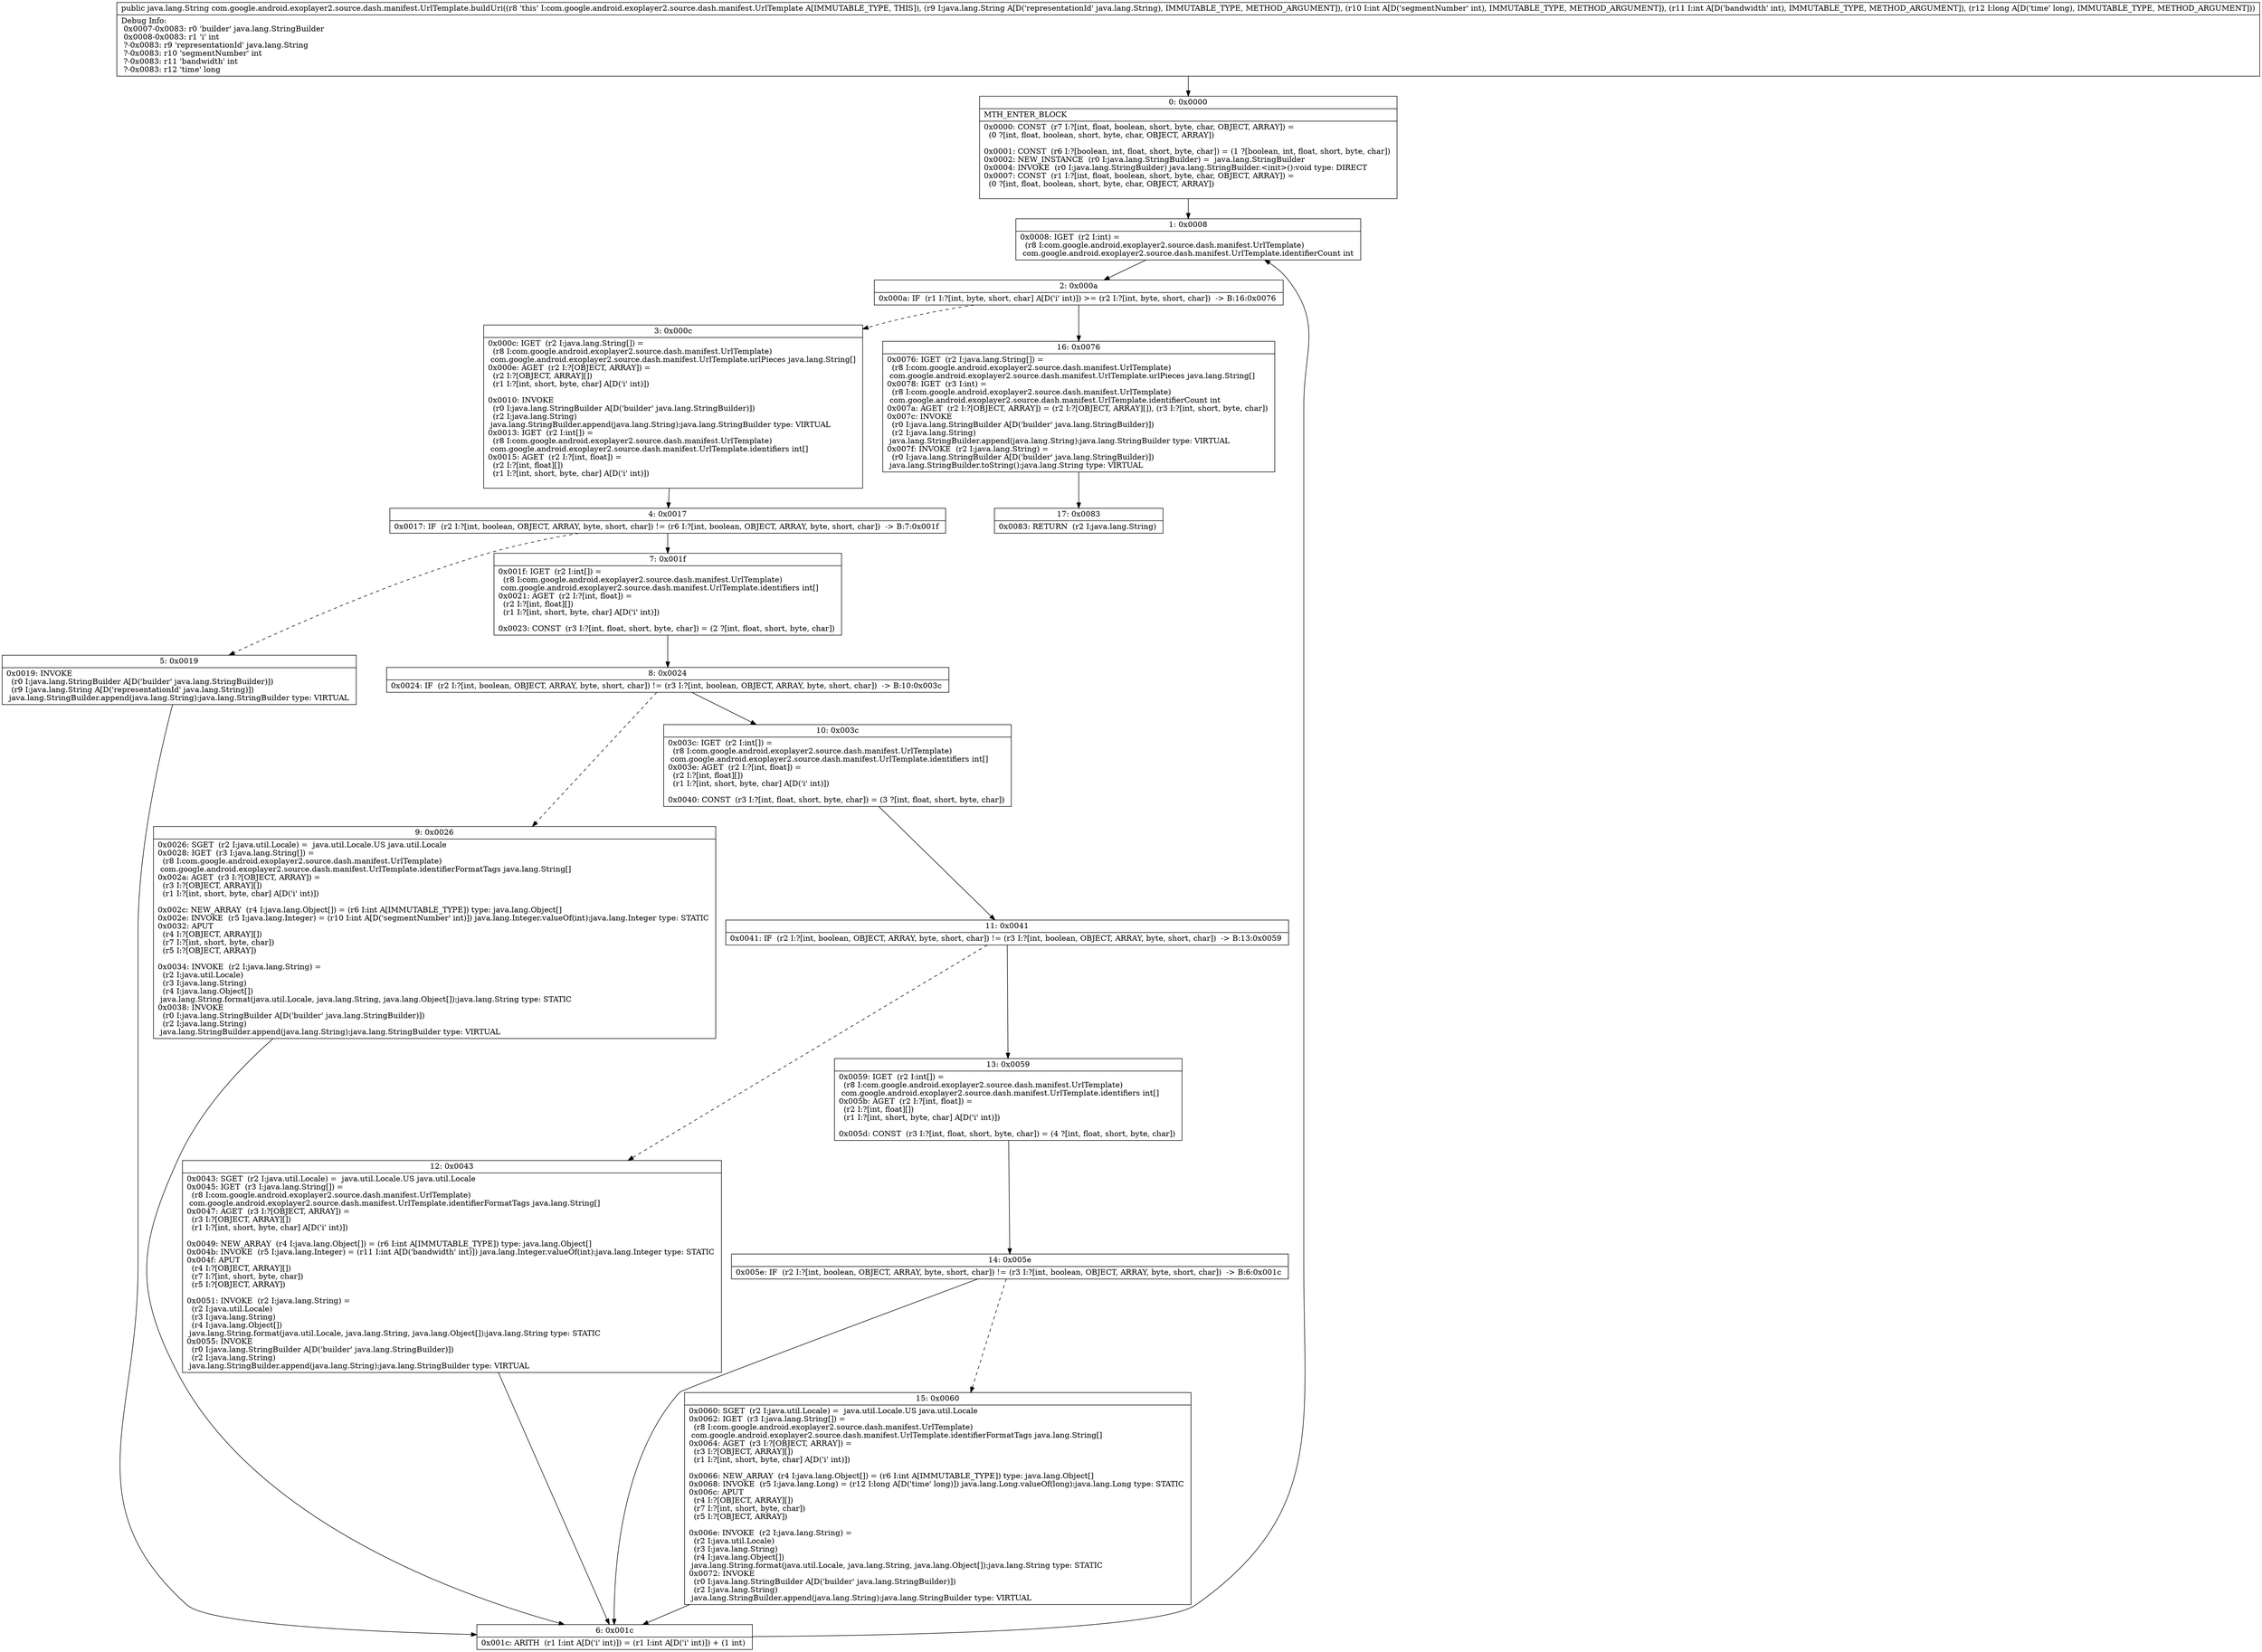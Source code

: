 digraph "CFG forcom.google.android.exoplayer2.source.dash.manifest.UrlTemplate.buildUri(Ljava\/lang\/String;IIJ)Ljava\/lang\/String;" {
Node_0 [shape=record,label="{0\:\ 0x0000|MTH_ENTER_BLOCK\l|0x0000: CONST  (r7 I:?[int, float, boolean, short, byte, char, OBJECT, ARRAY]) = \l  (0 ?[int, float, boolean, short, byte, char, OBJECT, ARRAY])\l \l0x0001: CONST  (r6 I:?[boolean, int, float, short, byte, char]) = (1 ?[boolean, int, float, short, byte, char]) \l0x0002: NEW_INSTANCE  (r0 I:java.lang.StringBuilder) =  java.lang.StringBuilder \l0x0004: INVOKE  (r0 I:java.lang.StringBuilder) java.lang.StringBuilder.\<init\>():void type: DIRECT \l0x0007: CONST  (r1 I:?[int, float, boolean, short, byte, char, OBJECT, ARRAY]) = \l  (0 ?[int, float, boolean, short, byte, char, OBJECT, ARRAY])\l \l}"];
Node_1 [shape=record,label="{1\:\ 0x0008|0x0008: IGET  (r2 I:int) = \l  (r8 I:com.google.android.exoplayer2.source.dash.manifest.UrlTemplate)\l com.google.android.exoplayer2.source.dash.manifest.UrlTemplate.identifierCount int \l}"];
Node_2 [shape=record,label="{2\:\ 0x000a|0x000a: IF  (r1 I:?[int, byte, short, char] A[D('i' int)]) \>= (r2 I:?[int, byte, short, char])  \-\> B:16:0x0076 \l}"];
Node_3 [shape=record,label="{3\:\ 0x000c|0x000c: IGET  (r2 I:java.lang.String[]) = \l  (r8 I:com.google.android.exoplayer2.source.dash.manifest.UrlTemplate)\l com.google.android.exoplayer2.source.dash.manifest.UrlTemplate.urlPieces java.lang.String[] \l0x000e: AGET  (r2 I:?[OBJECT, ARRAY]) = \l  (r2 I:?[OBJECT, ARRAY][])\l  (r1 I:?[int, short, byte, char] A[D('i' int)])\l \l0x0010: INVOKE  \l  (r0 I:java.lang.StringBuilder A[D('builder' java.lang.StringBuilder)])\l  (r2 I:java.lang.String)\l java.lang.StringBuilder.append(java.lang.String):java.lang.StringBuilder type: VIRTUAL \l0x0013: IGET  (r2 I:int[]) = \l  (r8 I:com.google.android.exoplayer2.source.dash.manifest.UrlTemplate)\l com.google.android.exoplayer2.source.dash.manifest.UrlTemplate.identifiers int[] \l0x0015: AGET  (r2 I:?[int, float]) = \l  (r2 I:?[int, float][])\l  (r1 I:?[int, short, byte, char] A[D('i' int)])\l \l}"];
Node_4 [shape=record,label="{4\:\ 0x0017|0x0017: IF  (r2 I:?[int, boolean, OBJECT, ARRAY, byte, short, char]) != (r6 I:?[int, boolean, OBJECT, ARRAY, byte, short, char])  \-\> B:7:0x001f \l}"];
Node_5 [shape=record,label="{5\:\ 0x0019|0x0019: INVOKE  \l  (r0 I:java.lang.StringBuilder A[D('builder' java.lang.StringBuilder)])\l  (r9 I:java.lang.String A[D('representationId' java.lang.String)])\l java.lang.StringBuilder.append(java.lang.String):java.lang.StringBuilder type: VIRTUAL \l}"];
Node_6 [shape=record,label="{6\:\ 0x001c|0x001c: ARITH  (r1 I:int A[D('i' int)]) = (r1 I:int A[D('i' int)]) + (1 int) \l}"];
Node_7 [shape=record,label="{7\:\ 0x001f|0x001f: IGET  (r2 I:int[]) = \l  (r8 I:com.google.android.exoplayer2.source.dash.manifest.UrlTemplate)\l com.google.android.exoplayer2.source.dash.manifest.UrlTemplate.identifiers int[] \l0x0021: AGET  (r2 I:?[int, float]) = \l  (r2 I:?[int, float][])\l  (r1 I:?[int, short, byte, char] A[D('i' int)])\l \l0x0023: CONST  (r3 I:?[int, float, short, byte, char]) = (2 ?[int, float, short, byte, char]) \l}"];
Node_8 [shape=record,label="{8\:\ 0x0024|0x0024: IF  (r2 I:?[int, boolean, OBJECT, ARRAY, byte, short, char]) != (r3 I:?[int, boolean, OBJECT, ARRAY, byte, short, char])  \-\> B:10:0x003c \l}"];
Node_9 [shape=record,label="{9\:\ 0x0026|0x0026: SGET  (r2 I:java.util.Locale) =  java.util.Locale.US java.util.Locale \l0x0028: IGET  (r3 I:java.lang.String[]) = \l  (r8 I:com.google.android.exoplayer2.source.dash.manifest.UrlTemplate)\l com.google.android.exoplayer2.source.dash.manifest.UrlTemplate.identifierFormatTags java.lang.String[] \l0x002a: AGET  (r3 I:?[OBJECT, ARRAY]) = \l  (r3 I:?[OBJECT, ARRAY][])\l  (r1 I:?[int, short, byte, char] A[D('i' int)])\l \l0x002c: NEW_ARRAY  (r4 I:java.lang.Object[]) = (r6 I:int A[IMMUTABLE_TYPE]) type: java.lang.Object[] \l0x002e: INVOKE  (r5 I:java.lang.Integer) = (r10 I:int A[D('segmentNumber' int)]) java.lang.Integer.valueOf(int):java.lang.Integer type: STATIC \l0x0032: APUT  \l  (r4 I:?[OBJECT, ARRAY][])\l  (r7 I:?[int, short, byte, char])\l  (r5 I:?[OBJECT, ARRAY])\l \l0x0034: INVOKE  (r2 I:java.lang.String) = \l  (r2 I:java.util.Locale)\l  (r3 I:java.lang.String)\l  (r4 I:java.lang.Object[])\l java.lang.String.format(java.util.Locale, java.lang.String, java.lang.Object[]):java.lang.String type: STATIC \l0x0038: INVOKE  \l  (r0 I:java.lang.StringBuilder A[D('builder' java.lang.StringBuilder)])\l  (r2 I:java.lang.String)\l java.lang.StringBuilder.append(java.lang.String):java.lang.StringBuilder type: VIRTUAL \l}"];
Node_10 [shape=record,label="{10\:\ 0x003c|0x003c: IGET  (r2 I:int[]) = \l  (r8 I:com.google.android.exoplayer2.source.dash.manifest.UrlTemplate)\l com.google.android.exoplayer2.source.dash.manifest.UrlTemplate.identifiers int[] \l0x003e: AGET  (r2 I:?[int, float]) = \l  (r2 I:?[int, float][])\l  (r1 I:?[int, short, byte, char] A[D('i' int)])\l \l0x0040: CONST  (r3 I:?[int, float, short, byte, char]) = (3 ?[int, float, short, byte, char]) \l}"];
Node_11 [shape=record,label="{11\:\ 0x0041|0x0041: IF  (r2 I:?[int, boolean, OBJECT, ARRAY, byte, short, char]) != (r3 I:?[int, boolean, OBJECT, ARRAY, byte, short, char])  \-\> B:13:0x0059 \l}"];
Node_12 [shape=record,label="{12\:\ 0x0043|0x0043: SGET  (r2 I:java.util.Locale) =  java.util.Locale.US java.util.Locale \l0x0045: IGET  (r3 I:java.lang.String[]) = \l  (r8 I:com.google.android.exoplayer2.source.dash.manifest.UrlTemplate)\l com.google.android.exoplayer2.source.dash.manifest.UrlTemplate.identifierFormatTags java.lang.String[] \l0x0047: AGET  (r3 I:?[OBJECT, ARRAY]) = \l  (r3 I:?[OBJECT, ARRAY][])\l  (r1 I:?[int, short, byte, char] A[D('i' int)])\l \l0x0049: NEW_ARRAY  (r4 I:java.lang.Object[]) = (r6 I:int A[IMMUTABLE_TYPE]) type: java.lang.Object[] \l0x004b: INVOKE  (r5 I:java.lang.Integer) = (r11 I:int A[D('bandwidth' int)]) java.lang.Integer.valueOf(int):java.lang.Integer type: STATIC \l0x004f: APUT  \l  (r4 I:?[OBJECT, ARRAY][])\l  (r7 I:?[int, short, byte, char])\l  (r5 I:?[OBJECT, ARRAY])\l \l0x0051: INVOKE  (r2 I:java.lang.String) = \l  (r2 I:java.util.Locale)\l  (r3 I:java.lang.String)\l  (r4 I:java.lang.Object[])\l java.lang.String.format(java.util.Locale, java.lang.String, java.lang.Object[]):java.lang.String type: STATIC \l0x0055: INVOKE  \l  (r0 I:java.lang.StringBuilder A[D('builder' java.lang.StringBuilder)])\l  (r2 I:java.lang.String)\l java.lang.StringBuilder.append(java.lang.String):java.lang.StringBuilder type: VIRTUAL \l}"];
Node_13 [shape=record,label="{13\:\ 0x0059|0x0059: IGET  (r2 I:int[]) = \l  (r8 I:com.google.android.exoplayer2.source.dash.manifest.UrlTemplate)\l com.google.android.exoplayer2.source.dash.manifest.UrlTemplate.identifiers int[] \l0x005b: AGET  (r2 I:?[int, float]) = \l  (r2 I:?[int, float][])\l  (r1 I:?[int, short, byte, char] A[D('i' int)])\l \l0x005d: CONST  (r3 I:?[int, float, short, byte, char]) = (4 ?[int, float, short, byte, char]) \l}"];
Node_14 [shape=record,label="{14\:\ 0x005e|0x005e: IF  (r2 I:?[int, boolean, OBJECT, ARRAY, byte, short, char]) != (r3 I:?[int, boolean, OBJECT, ARRAY, byte, short, char])  \-\> B:6:0x001c \l}"];
Node_15 [shape=record,label="{15\:\ 0x0060|0x0060: SGET  (r2 I:java.util.Locale) =  java.util.Locale.US java.util.Locale \l0x0062: IGET  (r3 I:java.lang.String[]) = \l  (r8 I:com.google.android.exoplayer2.source.dash.manifest.UrlTemplate)\l com.google.android.exoplayer2.source.dash.manifest.UrlTemplate.identifierFormatTags java.lang.String[] \l0x0064: AGET  (r3 I:?[OBJECT, ARRAY]) = \l  (r3 I:?[OBJECT, ARRAY][])\l  (r1 I:?[int, short, byte, char] A[D('i' int)])\l \l0x0066: NEW_ARRAY  (r4 I:java.lang.Object[]) = (r6 I:int A[IMMUTABLE_TYPE]) type: java.lang.Object[] \l0x0068: INVOKE  (r5 I:java.lang.Long) = (r12 I:long A[D('time' long)]) java.lang.Long.valueOf(long):java.lang.Long type: STATIC \l0x006c: APUT  \l  (r4 I:?[OBJECT, ARRAY][])\l  (r7 I:?[int, short, byte, char])\l  (r5 I:?[OBJECT, ARRAY])\l \l0x006e: INVOKE  (r2 I:java.lang.String) = \l  (r2 I:java.util.Locale)\l  (r3 I:java.lang.String)\l  (r4 I:java.lang.Object[])\l java.lang.String.format(java.util.Locale, java.lang.String, java.lang.Object[]):java.lang.String type: STATIC \l0x0072: INVOKE  \l  (r0 I:java.lang.StringBuilder A[D('builder' java.lang.StringBuilder)])\l  (r2 I:java.lang.String)\l java.lang.StringBuilder.append(java.lang.String):java.lang.StringBuilder type: VIRTUAL \l}"];
Node_16 [shape=record,label="{16\:\ 0x0076|0x0076: IGET  (r2 I:java.lang.String[]) = \l  (r8 I:com.google.android.exoplayer2.source.dash.manifest.UrlTemplate)\l com.google.android.exoplayer2.source.dash.manifest.UrlTemplate.urlPieces java.lang.String[] \l0x0078: IGET  (r3 I:int) = \l  (r8 I:com.google.android.exoplayer2.source.dash.manifest.UrlTemplate)\l com.google.android.exoplayer2.source.dash.manifest.UrlTemplate.identifierCount int \l0x007a: AGET  (r2 I:?[OBJECT, ARRAY]) = (r2 I:?[OBJECT, ARRAY][]), (r3 I:?[int, short, byte, char]) \l0x007c: INVOKE  \l  (r0 I:java.lang.StringBuilder A[D('builder' java.lang.StringBuilder)])\l  (r2 I:java.lang.String)\l java.lang.StringBuilder.append(java.lang.String):java.lang.StringBuilder type: VIRTUAL \l0x007f: INVOKE  (r2 I:java.lang.String) = \l  (r0 I:java.lang.StringBuilder A[D('builder' java.lang.StringBuilder)])\l java.lang.StringBuilder.toString():java.lang.String type: VIRTUAL \l}"];
Node_17 [shape=record,label="{17\:\ 0x0083|0x0083: RETURN  (r2 I:java.lang.String) \l}"];
MethodNode[shape=record,label="{public java.lang.String com.google.android.exoplayer2.source.dash.manifest.UrlTemplate.buildUri((r8 'this' I:com.google.android.exoplayer2.source.dash.manifest.UrlTemplate A[IMMUTABLE_TYPE, THIS]), (r9 I:java.lang.String A[D('representationId' java.lang.String), IMMUTABLE_TYPE, METHOD_ARGUMENT]), (r10 I:int A[D('segmentNumber' int), IMMUTABLE_TYPE, METHOD_ARGUMENT]), (r11 I:int A[D('bandwidth' int), IMMUTABLE_TYPE, METHOD_ARGUMENT]), (r12 I:long A[D('time' long), IMMUTABLE_TYPE, METHOD_ARGUMENT]))  | Debug Info:\l  0x0007\-0x0083: r0 'builder' java.lang.StringBuilder\l  0x0008\-0x0083: r1 'i' int\l  ?\-0x0083: r9 'representationId' java.lang.String\l  ?\-0x0083: r10 'segmentNumber' int\l  ?\-0x0083: r11 'bandwidth' int\l  ?\-0x0083: r12 'time' long\l}"];
MethodNode -> Node_0;
Node_0 -> Node_1;
Node_1 -> Node_2;
Node_2 -> Node_3[style=dashed];
Node_2 -> Node_16;
Node_3 -> Node_4;
Node_4 -> Node_5[style=dashed];
Node_4 -> Node_7;
Node_5 -> Node_6;
Node_6 -> Node_1;
Node_7 -> Node_8;
Node_8 -> Node_9[style=dashed];
Node_8 -> Node_10;
Node_9 -> Node_6;
Node_10 -> Node_11;
Node_11 -> Node_12[style=dashed];
Node_11 -> Node_13;
Node_12 -> Node_6;
Node_13 -> Node_14;
Node_14 -> Node_6;
Node_14 -> Node_15[style=dashed];
Node_15 -> Node_6;
Node_16 -> Node_17;
}

